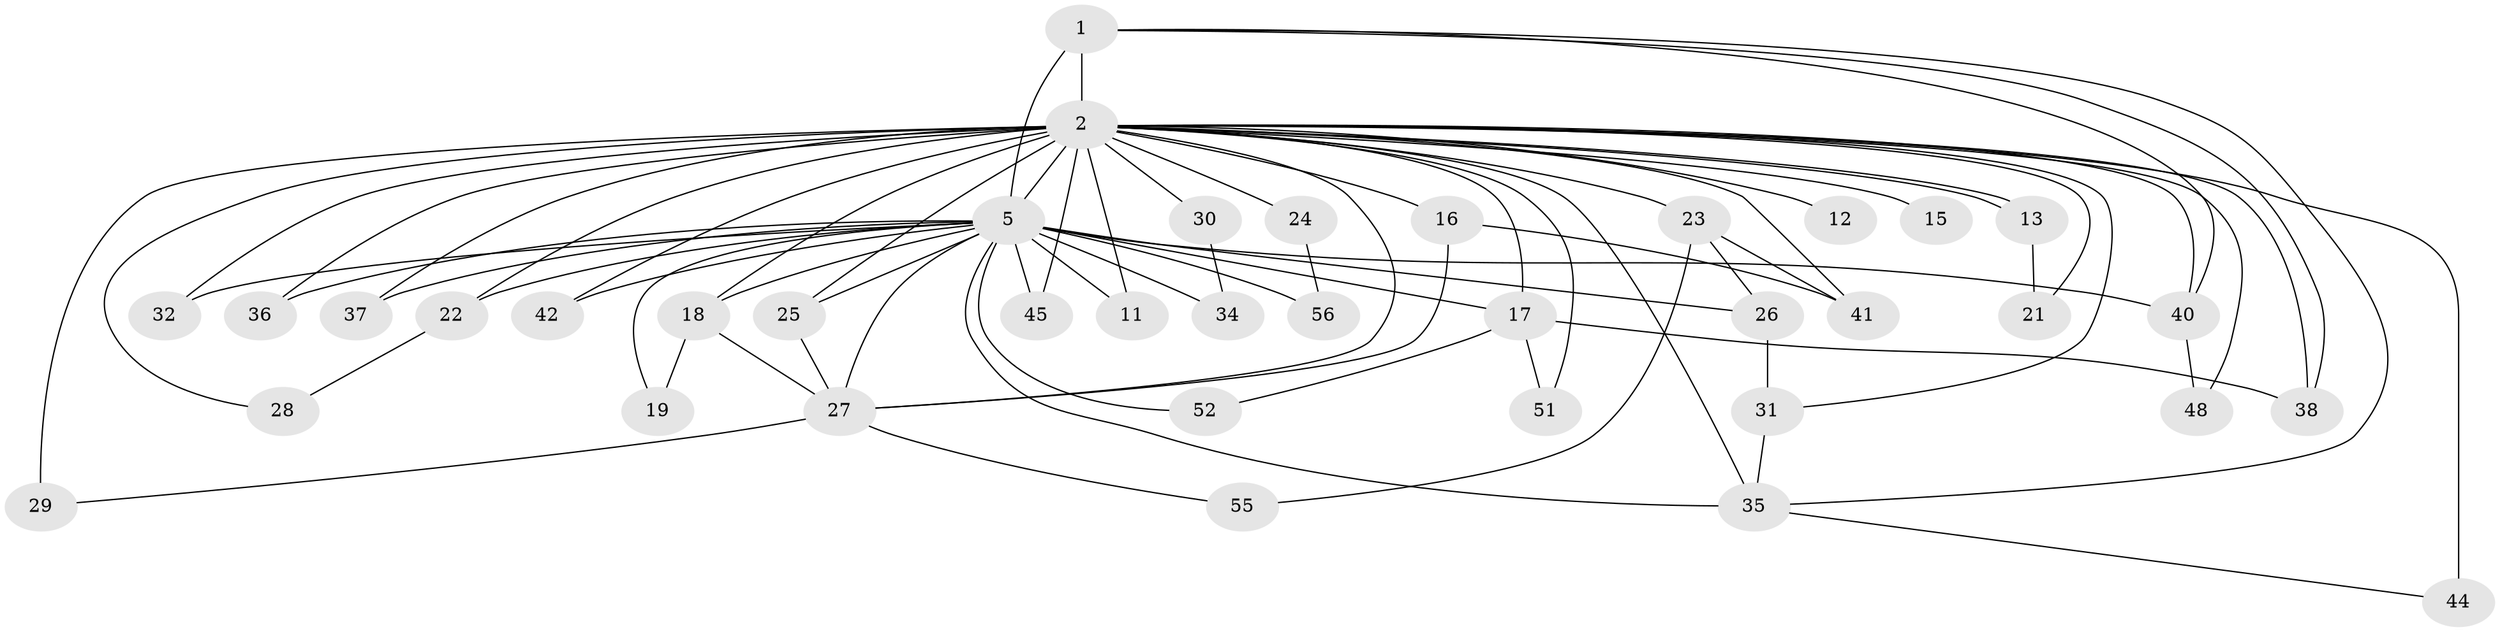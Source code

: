 // original degree distribution, {13: 0.012987012987012988, 28: 0.012987012987012988, 17: 0.012987012987012988, 24: 0.012987012987012988, 14: 0.025974025974025976, 21: 0.012987012987012988, 12: 0.025974025974025976, 25: 0.012987012987012988, 2: 0.5584415584415584, 3: 0.16883116883116883, 4: 0.07792207792207792, 5: 0.03896103896103896, 7: 0.025974025974025976}
// Generated by graph-tools (version 1.1) at 2025/17/03/04/25 18:17:30]
// undirected, 38 vertices, 75 edges
graph export_dot {
graph [start="1"]
  node [color=gray90,style=filled];
  1;
  2 [super="+54+4+64+73+14+3+10+47"];
  5 [super="+58+7"];
  11;
  12;
  13;
  15;
  16;
  17 [super="+20"];
  18 [super="+66"];
  19;
  21;
  22;
  23;
  24;
  25 [super="+53"];
  26;
  27 [super="+50+60"];
  28;
  29 [super="+43"];
  30;
  31;
  32;
  34;
  35 [super="+72+59+46"];
  36;
  37 [super="+67"];
  38 [super="+75"];
  40 [super="+57"];
  41 [super="+61"];
  42;
  44 [super="+49"];
  45;
  48;
  51;
  52;
  55;
  56;
  1 -- 2 [weight=6];
  1 -- 5 [weight=4];
  1 -- 40;
  1 -- 38;
  1 -- 35;
  2 -- 5 [weight=21];
  2 -- 12 [weight=2];
  2 -- 13;
  2 -- 13;
  2 -- 17 [weight=2];
  2 -- 22;
  2 -- 23 [weight=2];
  2 -- 24 [weight=2];
  2 -- 25;
  2 -- 30 [weight=3];
  2 -- 31;
  2 -- 45 [weight=2];
  2 -- 48;
  2 -- 51;
  2 -- 11;
  2 -- 18;
  2 -- 21;
  2 -- 27;
  2 -- 29 [weight=2];
  2 -- 35 [weight=2];
  2 -- 36;
  2 -- 37;
  2 -- 38 [weight=3];
  2 -- 40;
  2 -- 41 [weight=2];
  2 -- 42;
  2 -- 44 [weight=2];
  2 -- 15 [weight=2];
  2 -- 16;
  2 -- 32;
  2 -- 28;
  5 -- 26;
  5 -- 56;
  5 -- 37 [weight=2];
  5 -- 11;
  5 -- 17 [weight=2];
  5 -- 18;
  5 -- 19;
  5 -- 22;
  5 -- 25;
  5 -- 27;
  5 -- 32;
  5 -- 34;
  5 -- 36;
  5 -- 42;
  5 -- 45;
  5 -- 52;
  5 -- 40;
  5 -- 35;
  13 -- 21;
  16 -- 27;
  16 -- 41;
  17 -- 52;
  17 -- 51;
  17 -- 38;
  18 -- 19;
  18 -- 27;
  22 -- 28;
  23 -- 26;
  23 -- 55;
  23 -- 41;
  24 -- 56;
  25 -- 27;
  26 -- 31;
  27 -- 55;
  27 -- 29;
  30 -- 34;
  31 -- 35;
  35 -- 44;
  40 -- 48;
}
